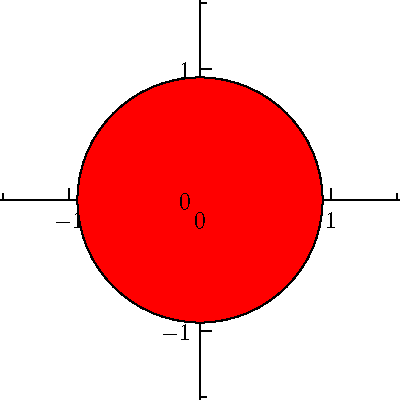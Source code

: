 import graph;
size(0,200);

int n=6;

for(int i=0; i<n; ++i){
  currentpicture.erase();
  size (0,200);

  dot((-1.5,-1.5),white);
  dot((+1.5,+1.5),white);

  filldraw(circle((0,0),i/(real)n+0.1),red);
  xaxis(LeftTicks);
  yaxis(RightTicks);

  shipout("colon"+(string)i,"eps");
}

